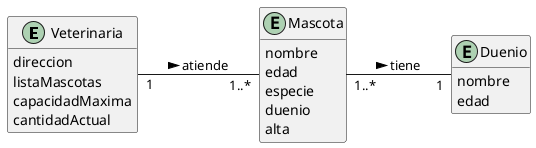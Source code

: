 @startuml
hide empty members
left to right direction

entity Veterinaria{
direccion
listaMascotas
capacidadMaxima
cantidadActual
}
entity Mascota{
nombre
edad
especie
duenio
alta
}
entity Duenio{
nombre
edad
}

Veterinaria "1"--"1..*"Mascota : atiende >

Mascota "1..*" -- "1"Duenio : tiene >




@enduml